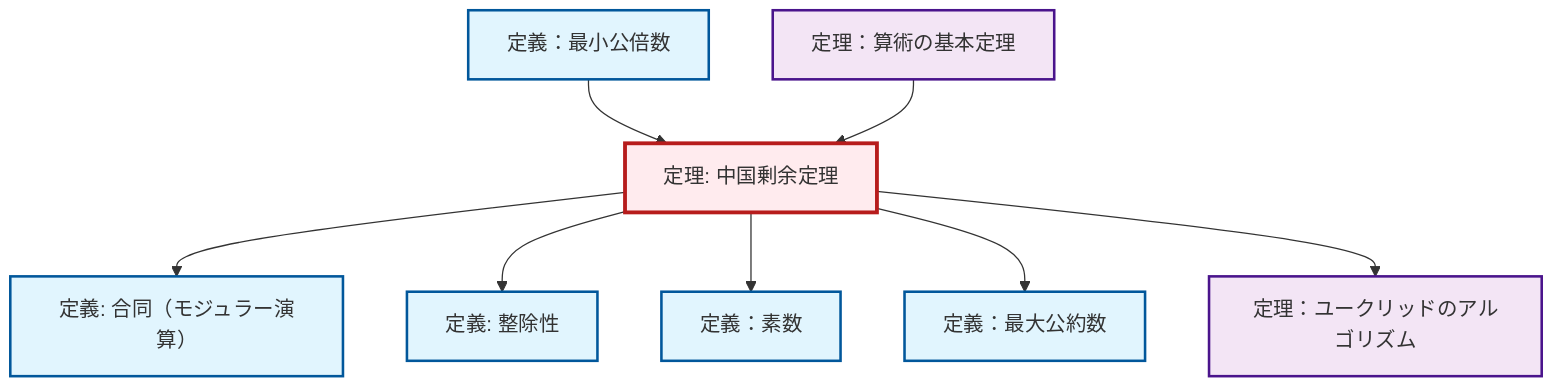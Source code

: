 graph TD
    classDef definition fill:#e1f5fe,stroke:#01579b,stroke-width:2px
    classDef theorem fill:#f3e5f5,stroke:#4a148c,stroke-width:2px
    classDef axiom fill:#fff3e0,stroke:#e65100,stroke-width:2px
    classDef example fill:#e8f5e9,stroke:#1b5e20,stroke-width:2px
    classDef current fill:#ffebee,stroke:#b71c1c,stroke-width:3px
    def-divisibility["定義: 整除性"]:::definition
    def-gcd["定義：最大公約数"]:::definition
    thm-euclidean-algorithm["定理：ユークリッドのアルゴリズム"]:::theorem
    thm-fundamental-arithmetic["定理：算術の基本定理"]:::theorem
    def-prime["定義：素数"]:::definition
    thm-chinese-remainder["定理: 中国剰余定理"]:::theorem
    def-lcm["定義：最小公倍数"]:::definition
    def-congruence["定義: 合同（モジュラー演算）"]:::definition
    thm-chinese-remainder --> def-congruence
    thm-chinese-remainder --> def-divisibility
    thm-chinese-remainder --> def-prime
    thm-chinese-remainder --> def-gcd
    def-lcm --> thm-chinese-remainder
    thm-fundamental-arithmetic --> thm-chinese-remainder
    thm-chinese-remainder --> thm-euclidean-algorithm
    class thm-chinese-remainder current